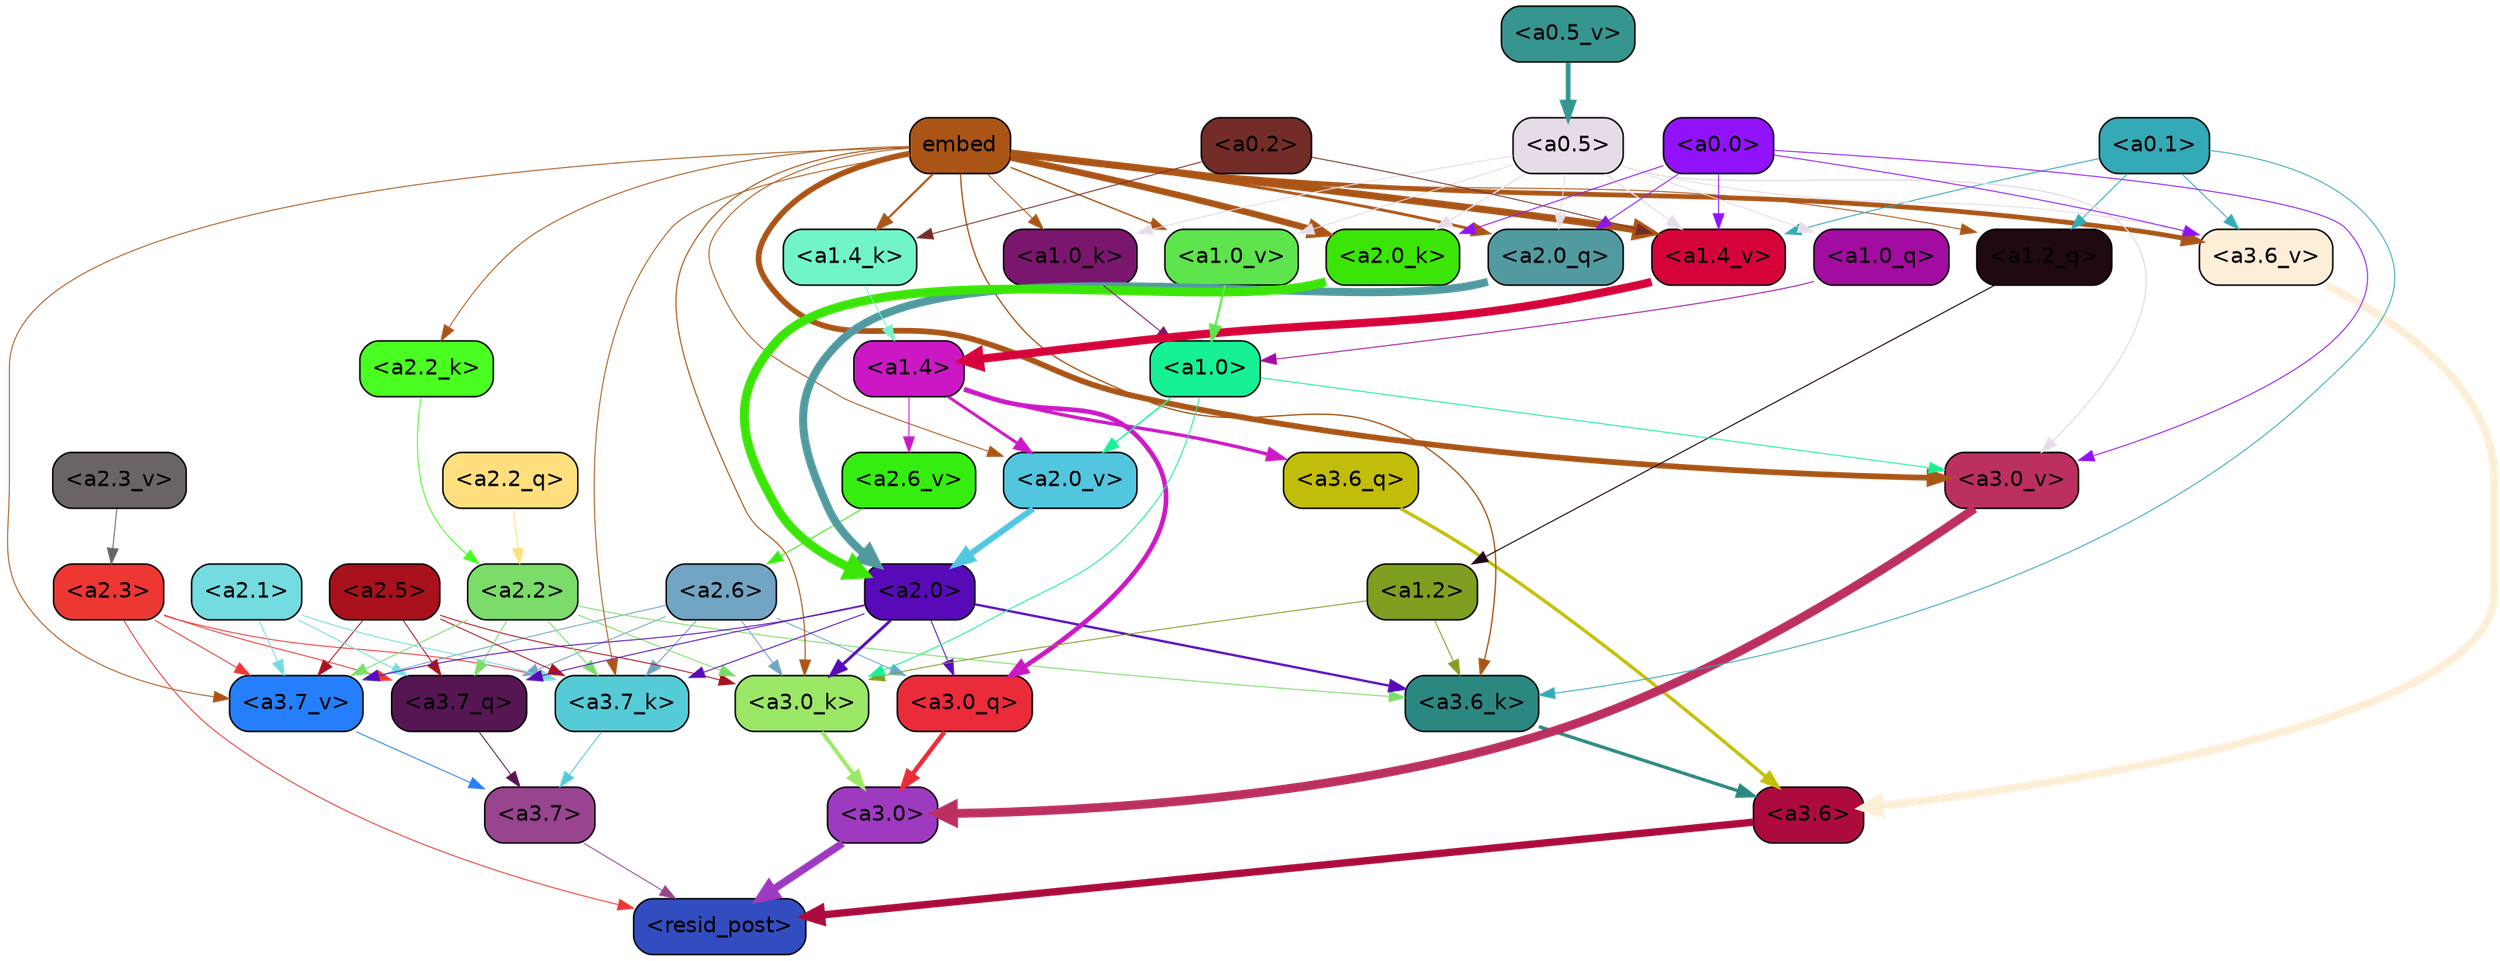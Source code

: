 strict digraph "" {
	graph [bgcolor=transparent,
		layout=dot,
		overlap=false,
		splines=true
	];
	"<a3.7>"	[color=black,
		fillcolor="#98448f",
		fontname=Helvetica,
		shape=box,
		style="filled, rounded"];
	"<resid_post>"	[color=black,
		fillcolor="#314dbf",
		fontname=Helvetica,
		shape=box,
		style="filled, rounded"];
	"<a3.7>" -> "<resid_post>"	[color="#98448f",
		penwidth=0.6];
	"<a3.6>"	[color=black,
		fillcolor="#ad0b3e",
		fontname=Helvetica,
		shape=box,
		style="filled, rounded"];
	"<a3.6>" -> "<resid_post>"	[color="#ad0b3e",
		penwidth=4.752790808677673];
	"<a3.0>"	[color=black,
		fillcolor="#9e3ac0",
		fontname=Helvetica,
		shape=box,
		style="filled, rounded"];
	"<a3.0>" -> "<resid_post>"	[color="#9e3ac0",
		penwidth=4.897669434547424];
	"<a2.3>"	[color=black,
		fillcolor="#ed3732",
		fontname=Helvetica,
		shape=box,
		style="filled, rounded"];
	"<a2.3>" -> "<resid_post>"	[color="#ed3732",
		penwidth=0.6];
	"<a3.7_q>"	[color=black,
		fillcolor="#561653",
		fontname=Helvetica,
		shape=box,
		style="filled, rounded"];
	"<a2.3>" -> "<a3.7_q>"	[color="#ed3732",
		penwidth=0.6];
	"<a3.7_k>"	[color=black,
		fillcolor="#55cbd7",
		fontname=Helvetica,
		shape=box,
		style="filled, rounded"];
	"<a2.3>" -> "<a3.7_k>"	[color="#ed3732",
		penwidth=0.6];
	"<a3.7_v>"	[color=black,
		fillcolor="#257ffc",
		fontname=Helvetica,
		shape=box,
		style="filled, rounded"];
	"<a2.3>" -> "<a3.7_v>"	[color="#ed3732",
		penwidth=0.6];
	"<a3.7_q>" -> "<a3.7>"	[color="#561653",
		penwidth=0.6];
	"<a3.6_q>"	[color=black,
		fillcolor="#c2bd08",
		fontname=Helvetica,
		shape=box,
		style="filled, rounded"];
	"<a3.6_q>" -> "<a3.6>"	[color="#c2bd08",
		penwidth=2.160832464694977];
	"<a3.0_q>"	[color=black,
		fillcolor="#ea2b3a",
		fontname=Helvetica,
		shape=box,
		style="filled, rounded"];
	"<a3.0_q>" -> "<a3.0>"	[color="#ea2b3a",
		penwidth=2.870753765106201];
	"<a3.7_k>" -> "<a3.7>"	[color="#55cbd7",
		penwidth=0.6];
	"<a3.6_k>"	[color=black,
		fillcolor="#2b8880",
		fontname=Helvetica,
		shape=box,
		style="filled, rounded"];
	"<a3.6_k>" -> "<a3.6>"	[color="#2b8880",
		penwidth=2.13908451795578];
	"<a3.0_k>"	[color=black,
		fillcolor="#9be766",
		fontname=Helvetica,
		shape=box,
		style="filled, rounded"];
	"<a3.0_k>" -> "<a3.0>"	[color="#9be766",
		penwidth=2.520303964614868];
	"<a3.7_v>" -> "<a3.7>"	[color="#257ffc",
		penwidth=0.6];
	"<a3.6_v>"	[color=black,
		fillcolor="#fdeed8",
		fontname=Helvetica,
		shape=box,
		style="filled, rounded"];
	"<a3.6_v>" -> "<a3.6>"	[color="#fdeed8",
		penwidth=5.297133803367615];
	"<a3.0_v>"	[color=black,
		fillcolor="#bc2f61",
		fontname=Helvetica,
		shape=box,
		style="filled, rounded"];
	"<a3.0_v>" -> "<a3.0>"	[color="#bc2f61",
		penwidth=5.680712580680847];
	"<a2.6>"	[color=black,
		fillcolor="#71a5c3",
		fontname=Helvetica,
		shape=box,
		style="filled, rounded"];
	"<a2.6>" -> "<a3.7_q>"	[color="#71a5c3",
		penwidth=0.6];
	"<a2.6>" -> "<a3.0_q>"	[color="#71a5c3",
		penwidth=0.6];
	"<a2.6>" -> "<a3.7_k>"	[color="#71a5c3",
		penwidth=0.6];
	"<a2.6>" -> "<a3.0_k>"	[color="#71a5c3",
		penwidth=0.6];
	"<a2.6>" -> "<a3.7_v>"	[color="#71a5c3",
		penwidth=0.6];
	"<a2.5>"	[color=black,
		fillcolor="#a9111c",
		fontname=Helvetica,
		shape=box,
		style="filled, rounded"];
	"<a2.5>" -> "<a3.7_q>"	[color="#a9111c",
		penwidth=0.6];
	"<a2.5>" -> "<a3.7_k>"	[color="#a9111c",
		penwidth=0.6];
	"<a2.5>" -> "<a3.0_k>"	[color="#a9111c",
		penwidth=0.6];
	"<a2.5>" -> "<a3.7_v>"	[color="#a9111c",
		penwidth=0.6];
	"<a2.2>"	[color=black,
		fillcolor="#7bdc69",
		fontname=Helvetica,
		shape=box,
		style="filled, rounded"];
	"<a2.2>" -> "<a3.7_q>"	[color="#7bdc69",
		penwidth=0.6];
	"<a2.2>" -> "<a3.7_k>"	[color="#7bdc69",
		penwidth=0.6];
	"<a2.2>" -> "<a3.6_k>"	[color="#7bdc69",
		penwidth=0.6];
	"<a2.2>" -> "<a3.0_k>"	[color="#7bdc69",
		penwidth=0.6];
	"<a2.2>" -> "<a3.7_v>"	[color="#7bdc69",
		penwidth=0.6];
	"<a2.1>"	[color=black,
		fillcolor="#74dbe0",
		fontname=Helvetica,
		shape=box,
		style="filled, rounded"];
	"<a2.1>" -> "<a3.7_q>"	[color="#74dbe0",
		penwidth=0.6];
	"<a2.1>" -> "<a3.7_k>"	[color="#74dbe0",
		penwidth=0.6];
	"<a2.1>" -> "<a3.7_v>"	[color="#74dbe0",
		penwidth=0.6];
	"<a2.0>"	[color=black,
		fillcolor="#580ab8",
		fontname=Helvetica,
		shape=box,
		style="filled, rounded"];
	"<a2.0>" -> "<a3.7_q>"	[color="#580ab8",
		penwidth=0.6];
	"<a2.0>" -> "<a3.0_q>"	[color="#580ab8",
		penwidth=0.6];
	"<a2.0>" -> "<a3.7_k>"	[color="#580ab8",
		penwidth=0.6];
	"<a2.0>" -> "<a3.6_k>"	[color="#580ab8",
		penwidth=1.4811622872948647];
	"<a2.0>" -> "<a3.0_k>"	[color="#580ab8",
		penwidth=1.8632715698331594];
	"<a2.0>" -> "<a3.7_v>"	[color="#580ab8",
		penwidth=0.6];
	"<a1.4>"	[color=black,
		fillcolor="#cb18c4",
		fontname=Helvetica,
		shape=box,
		style="filled, rounded"];
	"<a1.4>" -> "<a3.6_q>"	[color="#cb18c4",
		penwidth=2.1468575447797775];
	"<a1.4>" -> "<a3.0_q>"	[color="#cb18c4",
		penwidth=3.0006065368652344];
	"<a2.6_v>"	[color=black,
		fillcolor="#36ed10",
		fontname=Helvetica,
		shape=box,
		style="filled, rounded"];
	"<a1.4>" -> "<a2.6_v>"	[color="#cb18c4",
		penwidth=0.6];
	"<a2.0_v>"	[color=black,
		fillcolor="#52c6df",
		fontname=Helvetica,
		shape=box,
		style="filled, rounded"];
	"<a1.4>" -> "<a2.0_v>"	[color="#cb18c4",
		penwidth=1.8759949803352356];
	embed	[color=black,
		fillcolor="#aa5516",
		fontname=Helvetica,
		shape=box,
		style="filled, rounded"];
	embed -> "<a3.7_k>"	[color="#aa5516",
		penwidth=0.6];
	embed -> "<a3.6_k>"	[color="#aa5516",
		penwidth=0.8410270567983389];
	embed -> "<a3.0_k>"	[color="#aa5516",
		penwidth=0.691851794719696];
	embed -> "<a3.7_v>"	[color="#aa5516",
		penwidth=0.6];
	embed -> "<a3.6_v>"	[color="#aa5516",
		penwidth=3.0758190751075745];
	embed -> "<a3.0_v>"	[color="#aa5516",
		penwidth=3.6927278637886047];
	"<a2.0_q>"	[color=black,
		fillcolor="#519ba0",
		fontname=Helvetica,
		shape=box,
		style="filled, rounded"];
	embed -> "<a2.0_q>"	[color="#aa5516",
		penwidth=1.8617419600486755];
	"<a2.2_k>"	[color=black,
		fillcolor="#4afe21",
		fontname=Helvetica,
		shape=box,
		style="filled, rounded"];
	embed -> "<a2.2_k>"	[color="#aa5516",
		penwidth=0.6];
	"<a2.0_k>"	[color=black,
		fillcolor="#3be507",
		fontname=Helvetica,
		shape=box,
		style="filled, rounded"];
	embed -> "<a2.0_k>"	[color="#aa5516",
		penwidth=4.189224064350128];
	embed -> "<a2.0_v>"	[color="#aa5516",
		penwidth=0.6];
	"<a1.2_q>"	[color=black,
		fillcolor="#200912",
		fontname=Helvetica,
		shape=box,
		style="filled, rounded"];
	embed -> "<a1.2_q>"	[color="#aa5516",
		penwidth=0.603080153465271];
	"<a1.4_k>"	[color=black,
		fillcolor="#72f4ca",
		fontname=Helvetica,
		shape=box,
		style="filled, rounded"];
	embed -> "<a1.4_k>"	[color="#aa5516",
		penwidth=1.3883130550384521];
	"<a1.0_k>"	[color=black,
		fillcolor="#7b166e",
		fontname=Helvetica,
		shape=box,
		style="filled, rounded"];
	embed -> "<a1.0_k>"	[color="#aa5516",
		penwidth=0.6];
	"<a1.4_v>"	[color=black,
		fillcolor="#d6033b",
		fontname=Helvetica,
		shape=box,
		style="filled, rounded"];
	embed -> "<a1.4_v>"	[color="#aa5516",
		penwidth=4.585226953029633];
	"<a1.0_v>"	[color=black,
		fillcolor="#5ee44c",
		fontname=Helvetica,
		shape=box,
		style="filled, rounded"];
	embed -> "<a1.0_v>"	[color="#aa5516",
		penwidth=0.8794136047363281];
	"<a1.2>"	[color=black,
		fillcolor="#809e20",
		fontname=Helvetica,
		shape=box,
		style="filled, rounded"];
	"<a1.2>" -> "<a3.6_k>"	[color="#809e20",
		penwidth=0.6];
	"<a1.2>" -> "<a3.0_k>"	[color="#809e20",
		penwidth=0.6];
	"<a0.1>"	[color=black,
		fillcolor="#33aab6",
		fontname=Helvetica,
		shape=box,
		style="filled, rounded"];
	"<a0.1>" -> "<a3.6_k>"	[color="#33aab6",
		penwidth=0.6];
	"<a0.1>" -> "<a3.6_v>"	[color="#33aab6",
		penwidth=0.6];
	"<a0.1>" -> "<a1.2_q>"	[color="#33aab6",
		penwidth=0.6];
	"<a0.1>" -> "<a1.4_v>"	[color="#33aab6",
		penwidth=0.6243228018283844];
	"<a1.0>"	[color=black,
		fillcolor="#16f195",
		fontname=Helvetica,
		shape=box,
		style="filled, rounded"];
	"<a1.0>" -> "<a3.0_k>"	[color="#16f195",
		penwidth=0.6];
	"<a1.0>" -> "<a3.0_v>"	[color="#16f195",
		penwidth=0.6];
	"<a1.0>" -> "<a2.0_v>"	[color="#16f195",
		penwidth=0.9620223194360733];
	"<a0.5>"	[color=black,
		fillcolor="#e6dce7",
		fontname=Helvetica,
		shape=box,
		style="filled, rounded"];
	"<a0.5>" -> "<a3.6_v>"	[color="#e6dce7",
		penwidth=0.6];
	"<a0.5>" -> "<a3.0_v>"	[color="#e6dce7",
		penwidth=0.8028683364391327];
	"<a0.5>" -> "<a2.0_q>"	[color="#e6dce7",
		penwidth=0.6];
	"<a0.5>" -> "<a2.0_k>"	[color="#e6dce7",
		penwidth=0.9350990951061249];
	"<a1.0_q>"	[color=black,
		fillcolor="#a30ca0",
		fontname=Helvetica,
		shape=box,
		style="filled, rounded"];
	"<a0.5>" -> "<a1.0_q>"	[color="#e6dce7",
		penwidth=0.6];
	"<a0.5>" -> "<a1.0_k>"	[color="#e6dce7",
		penwidth=0.6];
	"<a0.5>" -> "<a1.4_v>"	[color="#e6dce7",
		penwidth=0.9007003456354141];
	"<a0.5>" -> "<a1.0_v>"	[color="#e6dce7",
		penwidth=0.6];
	"<a0.0>"	[color=black,
		fillcolor="#9112fb",
		fontname=Helvetica,
		shape=box,
		style="filled, rounded"];
	"<a0.0>" -> "<a3.6_v>"	[color="#9112fb",
		penwidth=0.6];
	"<a0.0>" -> "<a3.0_v>"	[color="#9112fb",
		penwidth=0.6];
	"<a0.0>" -> "<a2.0_q>"	[color="#9112fb",
		penwidth=0.6];
	"<a0.0>" -> "<a2.0_k>"	[color="#9112fb",
		penwidth=0.6];
	"<a0.0>" -> "<a1.4_v>"	[color="#9112fb",
		penwidth=0.6];
	"<a2.2_q>"	[color=black,
		fillcolor="#ffdf7d",
		fontname=Helvetica,
		shape=box,
		style="filled, rounded"];
	"<a2.2_q>" -> "<a2.2>"	[color="#ffdf7d",
		penwidth=0.6];
	"<a2.0_q>" -> "<a2.0>"	[color="#519ba0",
		penwidth=5.1847569942474365];
	"<a2.2_k>" -> "<a2.2>"	[color="#4afe21",
		penwidth=0.6149471998214722];
	"<a2.0_k>" -> "<a2.0>"	[color="#3be507",
		penwidth=5.773491740226746];
	"<a2.6_v>" -> "<a2.6>"	[color="#36ed10",
		penwidth=0.6];
	"<a2.3_v>"	[color=black,
		fillcolor="#6a6465",
		fontname=Helvetica,
		shape=box,
		style="filled, rounded"];
	"<a2.3_v>" -> "<a2.3>"	[color="#6a6465",
		penwidth=0.6];
	"<a2.0_v>" -> "<a2.0>"	[color="#52c6df",
		penwidth=3.9731863737106323];
	"<a1.2_q>" -> "<a1.2>"	[color="#200912",
		penwidth=0.6863181293010712];
	"<a1.0_q>" -> "<a1.0>"	[color="#a30ca0",
		penwidth=0.6];
	"<a1.4_k>" -> "<a1.4>"	[color="#72f4ca",
		penwidth=0.6];
	"<a1.0_k>" -> "<a1.0>"	[color="#7b166e",
		penwidth=0.6];
	"<a1.4_v>" -> "<a1.4>"	[color="#d6033b",
		penwidth=5.299546539783478];
	"<a1.0_v>" -> "<a1.0>"	[color="#5ee44c",
		penwidth=1.3690393567085266];
	"<a0.2>"	[color=black,
		fillcolor="#742c28",
		fontname=Helvetica,
		shape=box,
		style="filled, rounded"];
	"<a0.2>" -> "<a1.4_k>"	[color="#742c28",
		penwidth=0.6];
	"<a0.2>" -> "<a1.4_v>"	[color="#742c28",
		penwidth=0.6];
	"<a0.5_v>"	[color=black,
		fillcolor="#36958f",
		fontname=Helvetica,
		shape=box,
		style="filled, rounded"];
	"<a0.5_v>" -> "<a0.5>"	[color="#36958f",
		penwidth=3.087551772594452];
}
